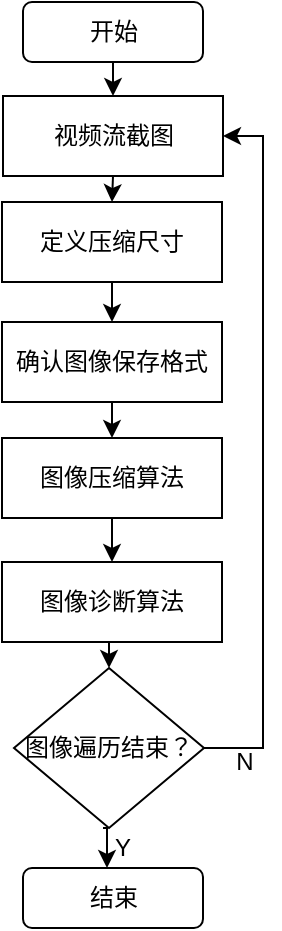 <mxfile version="13.11.0" type="github">
  <diagram id="vS-CbR307b89ts1L0yDH" name="Page-1">
    <mxGraphModel dx="1102" dy="610" grid="0" gridSize="10" guides="1" tooltips="1" connect="1" arrows="1" fold="1" page="1" pageScale="1" pageWidth="827" pageHeight="1169" math="0" shadow="0">
      <root>
        <mxCell id="0" />
        <mxCell id="1" parent="0" />
        <mxCell id="zhftawyRdG9vVM_BVloc-10" style="edgeStyle=orthogonalEdgeStyle;rounded=0;orthogonalLoop=1;jettySize=auto;html=1;exitX=0.5;exitY=1;exitDx=0;exitDy=0;entryX=0.5;entryY=0;entryDx=0;entryDy=0;" edge="1" parent="1" source="zhftawyRdG9vVM_BVloc-2" target="zhftawyRdG9vVM_BVloc-4">
          <mxGeometry relative="1" as="geometry" />
        </mxCell>
        <mxCell id="zhftawyRdG9vVM_BVloc-2" value="开始" style="rounded=1;whiteSpace=wrap;html=1;" vertex="1" parent="1">
          <mxGeometry x="240.5" y="230" width="90" height="30" as="geometry" />
        </mxCell>
        <mxCell id="zhftawyRdG9vVM_BVloc-17" style="edgeStyle=orthogonalEdgeStyle;rounded=0;orthogonalLoop=1;jettySize=auto;html=1;exitX=0.5;exitY=1;exitDx=0;exitDy=0;entryX=0.5;entryY=0;entryDx=0;entryDy=0;" edge="1" parent="1">
          <mxGeometry relative="1" as="geometry">
            <mxPoint x="280.5" y="643" as="sourcePoint" />
            <mxPoint x="282.5" y="663" as="targetPoint" />
          </mxGeometry>
        </mxCell>
        <mxCell id="zhftawyRdG9vVM_BVloc-31" style="edgeStyle=orthogonalEdgeStyle;rounded=0;orthogonalLoop=1;jettySize=auto;html=1;exitX=1;exitY=0.5;exitDx=0;exitDy=0;entryX=1;entryY=0.5;entryDx=0;entryDy=0;" edge="1" parent="1" source="zhftawyRdG9vVM_BVloc-3" target="zhftawyRdG9vVM_BVloc-4">
          <mxGeometry relative="1" as="geometry" />
        </mxCell>
        <mxCell id="zhftawyRdG9vVM_BVloc-3" value="图像遍历结束？" style="rhombus;whiteSpace=wrap;html=1;" vertex="1" parent="1">
          <mxGeometry x="236" y="563" width="95" height="80" as="geometry" />
        </mxCell>
        <mxCell id="zhftawyRdG9vVM_BVloc-30" style="edgeStyle=orthogonalEdgeStyle;rounded=0;orthogonalLoop=1;jettySize=auto;html=1;exitX=0.5;exitY=1;exitDx=0;exitDy=0;entryX=0.5;entryY=0;entryDx=0;entryDy=0;" edge="1" parent="1" source="zhftawyRdG9vVM_BVloc-4" target="zhftawyRdG9vVM_BVloc-6">
          <mxGeometry relative="1" as="geometry" />
        </mxCell>
        <mxCell id="zhftawyRdG9vVM_BVloc-4" value="视频流截图" style="rounded=0;whiteSpace=wrap;html=1;" vertex="1" parent="1">
          <mxGeometry x="230.5" y="277" width="110" height="40" as="geometry" />
        </mxCell>
        <mxCell id="zhftawyRdG9vVM_BVloc-13" style="edgeStyle=orthogonalEdgeStyle;rounded=0;orthogonalLoop=1;jettySize=auto;html=1;exitX=0.5;exitY=1;exitDx=0;exitDy=0;entryX=0.5;entryY=0;entryDx=0;entryDy=0;" edge="1" parent="1" source="zhftawyRdG9vVM_BVloc-6" target="zhftawyRdG9vVM_BVloc-7">
          <mxGeometry relative="1" as="geometry" />
        </mxCell>
        <mxCell id="zhftawyRdG9vVM_BVloc-6" value="定义压缩尺寸" style="rounded=0;whiteSpace=wrap;html=1;" vertex="1" parent="1">
          <mxGeometry x="230" y="330" width="110" height="40" as="geometry" />
        </mxCell>
        <mxCell id="zhftawyRdG9vVM_BVloc-23" style="edgeStyle=orthogonalEdgeStyle;rounded=0;orthogonalLoop=1;jettySize=auto;html=1;exitX=0.5;exitY=1;exitDx=0;exitDy=0;entryX=0.5;entryY=0;entryDx=0;entryDy=0;" edge="1" parent="1" source="zhftawyRdG9vVM_BVloc-7" target="zhftawyRdG9vVM_BVloc-22">
          <mxGeometry relative="1" as="geometry" />
        </mxCell>
        <mxCell id="zhftawyRdG9vVM_BVloc-7" value="确认图像保存格式" style="rounded=0;whiteSpace=wrap;html=1;" vertex="1" parent="1">
          <mxGeometry x="230" y="390" width="110" height="40" as="geometry" />
        </mxCell>
        <mxCell id="zhftawyRdG9vVM_BVloc-16" value="结束" style="rounded=1;whiteSpace=wrap;html=1;" vertex="1" parent="1">
          <mxGeometry x="240.5" y="663" width="90" height="30" as="geometry" />
        </mxCell>
        <mxCell id="zhftawyRdG9vVM_BVloc-19" value="N" style="text;html=1;resizable=0;autosize=1;align=center;verticalAlign=middle;points=[];fillColor=none;strokeColor=none;rounded=0;" vertex="1" parent="1">
          <mxGeometry x="340.5" y="600" width="20" height="20" as="geometry" />
        </mxCell>
        <mxCell id="zhftawyRdG9vVM_BVloc-20" value="Y" style="text;html=1;resizable=0;autosize=1;align=center;verticalAlign=middle;points=[];fillColor=none;strokeColor=none;rounded=0;" vertex="1" parent="1">
          <mxGeometry x="280" y="643" width="20" height="20" as="geometry" />
        </mxCell>
        <mxCell id="zhftawyRdG9vVM_BVloc-25" style="edgeStyle=orthogonalEdgeStyle;rounded=0;orthogonalLoop=1;jettySize=auto;html=1;exitX=0.5;exitY=1;exitDx=0;exitDy=0;entryX=0.5;entryY=0;entryDx=0;entryDy=0;" edge="1" parent="1" source="zhftawyRdG9vVM_BVloc-22" target="zhftawyRdG9vVM_BVloc-24">
          <mxGeometry relative="1" as="geometry" />
        </mxCell>
        <mxCell id="zhftawyRdG9vVM_BVloc-22" value="图像压缩算法" style="rounded=0;whiteSpace=wrap;html=1;" vertex="1" parent="1">
          <mxGeometry x="230" y="448" width="110" height="40" as="geometry" />
        </mxCell>
        <mxCell id="zhftawyRdG9vVM_BVloc-26" style="edgeStyle=orthogonalEdgeStyle;rounded=0;orthogonalLoop=1;jettySize=auto;html=1;exitX=0.5;exitY=1;exitDx=0;exitDy=0;entryX=0.5;entryY=0;entryDx=0;entryDy=0;" edge="1" parent="1" source="zhftawyRdG9vVM_BVloc-24" target="zhftawyRdG9vVM_BVloc-3">
          <mxGeometry relative="1" as="geometry" />
        </mxCell>
        <mxCell id="zhftawyRdG9vVM_BVloc-24" value="图像诊断算法" style="rounded=0;whiteSpace=wrap;html=1;" vertex="1" parent="1">
          <mxGeometry x="230" y="510" width="110" height="40" as="geometry" />
        </mxCell>
      </root>
    </mxGraphModel>
  </diagram>
</mxfile>
